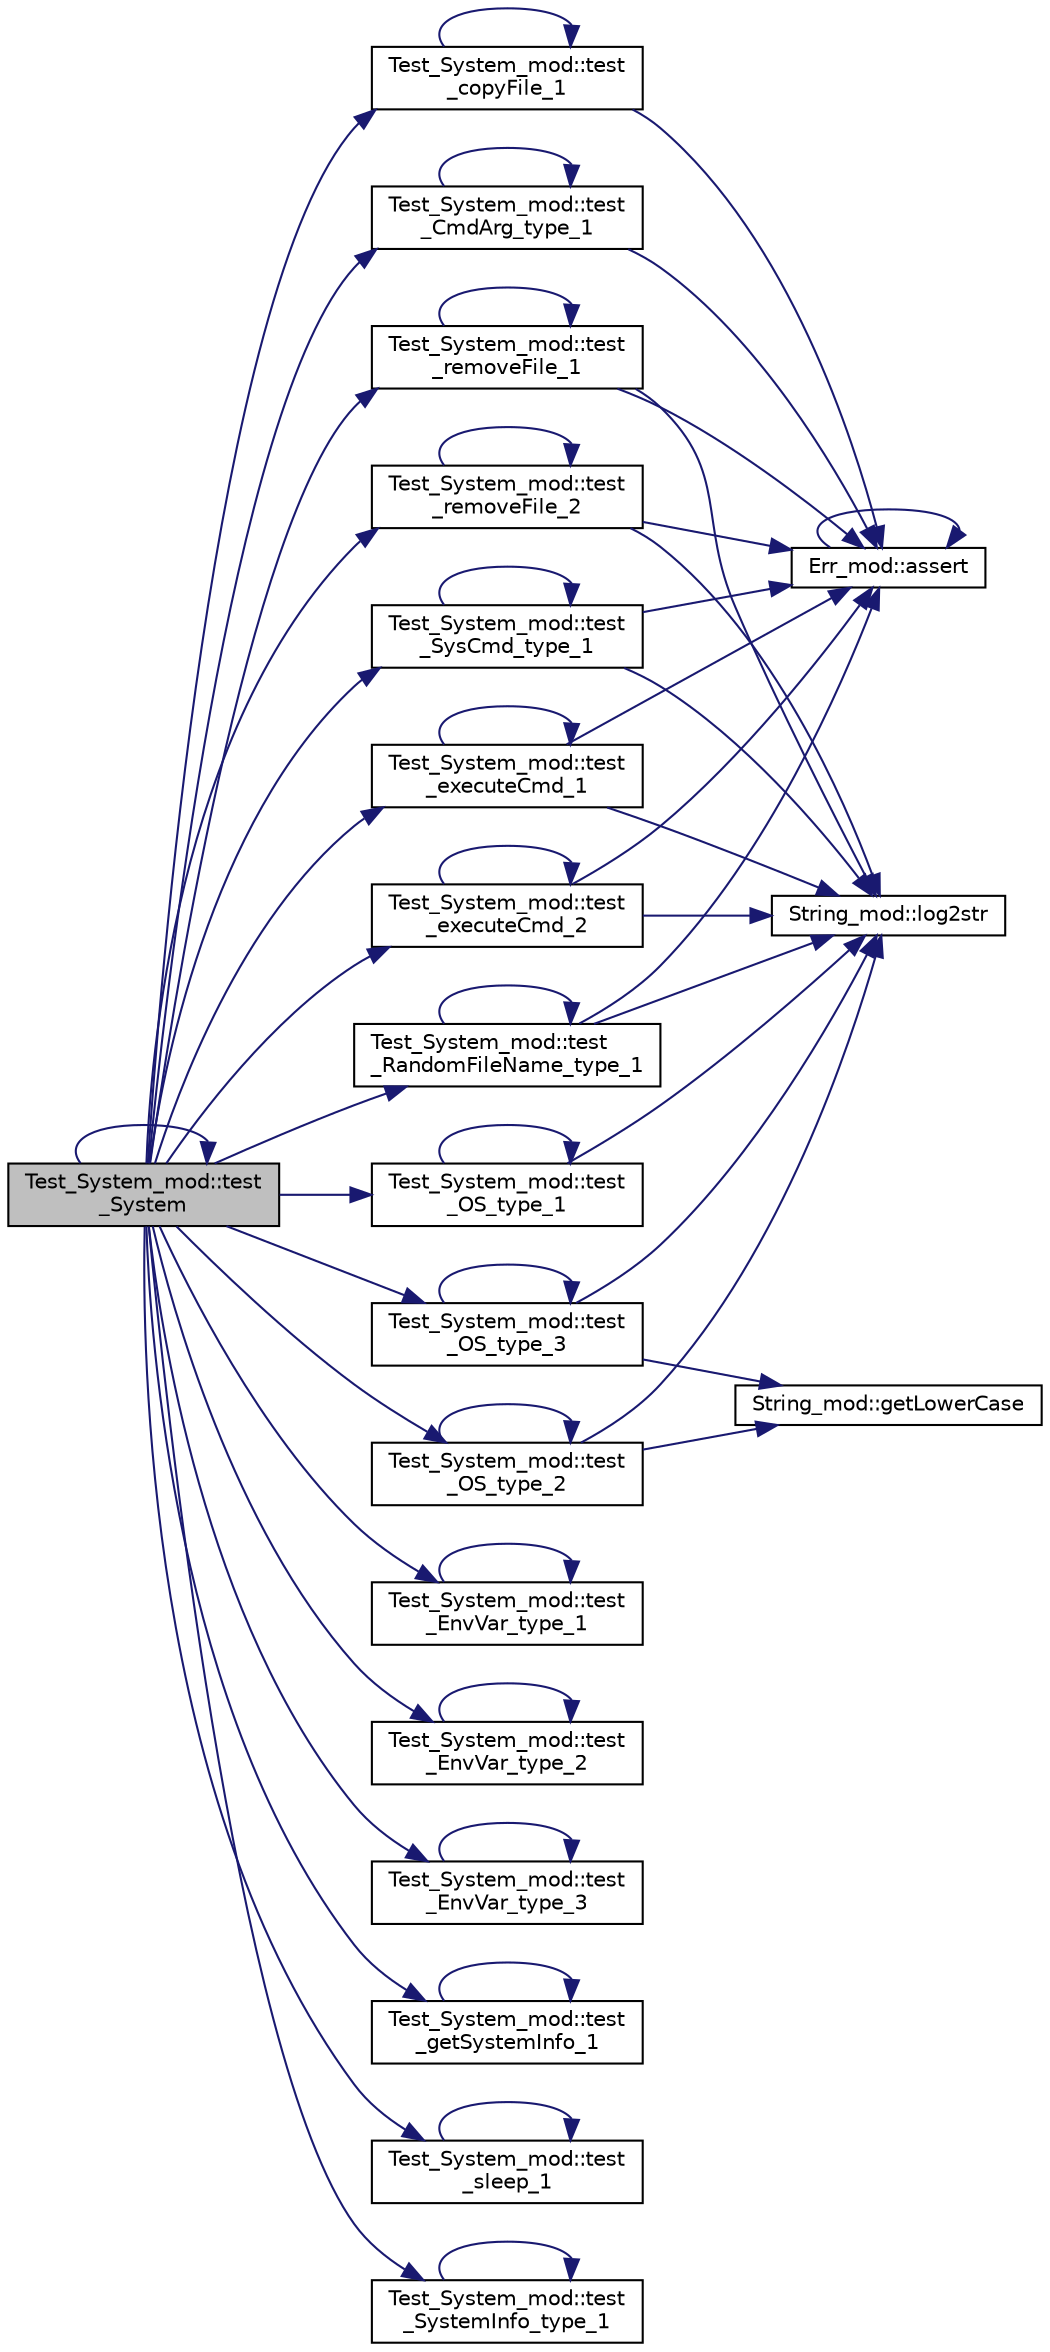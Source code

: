 digraph "Test_System_mod::test_System"
{
 // LATEX_PDF_SIZE
  edge [fontname="Helvetica",fontsize="10",labelfontname="Helvetica",labelfontsize="10"];
  node [fontname="Helvetica",fontsize="10",shape=record];
  rankdir="LR";
  Node1 [label="Test_System_mod::test\l_System",height=0.2,width=0.4,color="black", fillcolor="grey75", style="filled", fontcolor="black",tooltip=" "];
  Node1 -> Node2 [color="midnightblue",fontsize="10",style="solid",fontname="Helvetica"];
  Node2 [label="Test_System_mod::test\l_CmdArg_type_1",height=0.2,width=0.4,color="black", fillcolor="white", style="filled",URL="$namespaceTest__System__mod.html#a56a58918b2888e7ea0fa691de93cdeb3",tooltip="Test whether input command line arguments can be successfully retrieved."];
  Node2 -> Node3 [color="midnightblue",fontsize="10",style="solid",fontname="Helvetica"];
  Node3 [label="Err_mod::assert",height=0.2,width=0.4,color="black", fillcolor="white", style="filled",URL="$namespaceErr__mod.html#a36a83db6a4f7bbdd52e4e1a4da550e31",tooltip="Verify the assertion holds. If not, print the (optional) input message on stdout and return or error-..."];
  Node3 -> Node3 [color="midnightblue",fontsize="10",style="solid",fontname="Helvetica"];
  Node2 -> Node2 [color="midnightblue",fontsize="10",style="solid",fontname="Helvetica"];
  Node1 -> Node4 [color="midnightblue",fontsize="10",style="solid",fontname="Helvetica"];
  Node4 [label="Test_System_mod::test\l_copyFile_1",height=0.2,width=0.4,color="black", fillcolor="white", style="filled",URL="$namespaceTest__System__mod.html#a565af63471d07ed5141a03558abc3bd9",tooltip=" "];
  Node4 -> Node3 [color="midnightblue",fontsize="10",style="solid",fontname="Helvetica"];
  Node4 -> Node4 [color="midnightblue",fontsize="10",style="solid",fontname="Helvetica"];
  Node1 -> Node5 [color="midnightblue",fontsize="10",style="solid",fontname="Helvetica"];
  Node5 [label="Test_System_mod::test\l_EnvVar_type_1",height=0.2,width=0.4,color="black", fillcolor="white", style="filled",URL="$namespaceTest__System__mod.html#a43fd8159ffe52170057e95d4e0c38d63",tooltip="Test whether environmental variables can be successfully queried."];
  Node5 -> Node5 [color="midnightblue",fontsize="10",style="solid",fontname="Helvetica"];
  Node1 -> Node6 [color="midnightblue",fontsize="10",style="solid",fontname="Helvetica"];
  Node6 [label="Test_System_mod::test\l_EnvVar_type_2",height=0.2,width=0.4,color="black", fillcolor="white", style="filled",URL="$namespaceTest__System__mod.html#ab0121f340538dae91c97cc5cdcba0a7b",tooltip="Test whether environmental variables can be successfully queried."];
  Node6 -> Node6 [color="midnightblue",fontsize="10",style="solid",fontname="Helvetica"];
  Node1 -> Node7 [color="midnightblue",fontsize="10",style="solid",fontname="Helvetica"];
  Node7 [label="Test_System_mod::test\l_EnvVar_type_3",height=0.2,width=0.4,color="black", fillcolor="white", style="filled",URL="$namespaceTest__System__mod.html#a26054fb4e3bf2d05710adc7965bc8431",tooltip="Test whether environmental variables can be successfully queried."];
  Node7 -> Node7 [color="midnightblue",fontsize="10",style="solid",fontname="Helvetica"];
  Node1 -> Node8 [color="midnightblue",fontsize="10",style="solid",fontname="Helvetica"];
  Node8 [label="Test_System_mod::test\l_executeCmd_1",height=0.2,width=0.4,color="black", fillcolor="white", style="filled",URL="$namespaceTest__System__mod.html#a8d37f80583c104a3dfb6b99a897feb26",tooltip="Test the success of a SysCmd action."];
  Node8 -> Node3 [color="midnightblue",fontsize="10",style="solid",fontname="Helvetica"];
  Node8 -> Node9 [color="midnightblue",fontsize="10",style="solid",fontname="Helvetica"];
  Node9 [label="String_mod::log2str",height=0.2,width=0.4,color="black", fillcolor="white", style="filled",URL="$namespaceString__mod.html#ae6466d5ac218cfc89e869bebdec2ddd3",tooltip="Convert the input logical value to value and return the result."];
  Node8 -> Node8 [color="midnightblue",fontsize="10",style="solid",fontname="Helvetica"];
  Node1 -> Node10 [color="midnightblue",fontsize="10",style="solid",fontname="Helvetica"];
  Node10 [label="Test_System_mod::test\l_executeCmd_2",height=0.2,width=0.4,color="black", fillcolor="white", style="filled",URL="$namespaceTest__System__mod.html#a733db17082cd5058dbc8d19e6f620909",tooltip="Test the success of a SysCmd action."];
  Node10 -> Node3 [color="midnightblue",fontsize="10",style="solid",fontname="Helvetica"];
  Node10 -> Node9 [color="midnightblue",fontsize="10",style="solid",fontname="Helvetica"];
  Node10 -> Node10 [color="midnightblue",fontsize="10",style="solid",fontname="Helvetica"];
  Node1 -> Node11 [color="midnightblue",fontsize="10",style="solid",fontname="Helvetica"];
  Node11 [label="Test_System_mod::test\l_getSystemInfo_1",height=0.2,width=0.4,color="black", fillcolor="white", style="filled",URL="$namespaceTest__System__mod.html#a9a276bf5a7b9db66c140bd2202ebc7e9",tooltip="Obtain the system info without providing the cachefile name, in which case, no cache file will be gen..."];
  Node11 -> Node11 [color="midnightblue",fontsize="10",style="solid",fontname="Helvetica"];
  Node1 -> Node12 [color="midnightblue",fontsize="10",style="solid",fontname="Helvetica"];
  Node12 [label="Test_System_mod::test\l_OS_type_1",height=0.2,width=0.4,color="black", fillcolor="white", style="filled",URL="$namespaceTest__System__mod.html#aabfd080659733c4a852c62ccd400599b",tooltip="Query Shell first and then OS to ensure caching the Shell query results work correctly."];
  Node12 -> Node9 [color="midnightblue",fontsize="10",style="solid",fontname="Helvetica"];
  Node12 -> Node12 [color="midnightblue",fontsize="10",style="solid",fontname="Helvetica"];
  Node1 -> Node13 [color="midnightblue",fontsize="10",style="solid",fontname="Helvetica"];
  Node13 [label="Test_System_mod::test\l_OS_type_2",height=0.2,width=0.4,color="black", fillcolor="white", style="filled",URL="$namespaceTest__System__mod.html#a86976d55b3a779d9a8c0064155e9cd4a",tooltip="Query Shell first and then OS to ensure caching the Shell query results work correctly."];
  Node13 -> Node14 [color="midnightblue",fontsize="10",style="solid",fontname="Helvetica"];
  Node14 [label="String_mod::getLowerCase",height=0.2,width=0.4,color="black", fillcolor="white", style="filled",URL="$namespaceString__mod.html#ade10dffb10b5ed445fec280457aa9eb4",tooltip="Return the lowercase of the input assumed-size character vector."];
  Node13 -> Node9 [color="midnightblue",fontsize="10",style="solid",fontname="Helvetica"];
  Node13 -> Node13 [color="midnightblue",fontsize="10",style="solid",fontname="Helvetica"];
  Node1 -> Node15 [color="midnightblue",fontsize="10",style="solid",fontname="Helvetica"];
  Node15 [label="Test_System_mod::test\l_OS_type_3",height=0.2,width=0.4,color="black", fillcolor="white", style="filled",URL="$namespaceTest__System__mod.html#ada729e6f3789a1df730ac21f58d5a334",tooltip="Query OS first without shell query and then query OS with shell. This will test the remaining uncover..."];
  Node15 -> Node14 [color="midnightblue",fontsize="10",style="solid",fontname="Helvetica"];
  Node15 -> Node9 [color="midnightblue",fontsize="10",style="solid",fontname="Helvetica"];
  Node15 -> Node15 [color="midnightblue",fontsize="10",style="solid",fontname="Helvetica"];
  Node1 -> Node16 [color="midnightblue",fontsize="10",style="solid",fontname="Helvetica"];
  Node16 [label="Test_System_mod::test\l_RandomFileName_type_1",height=0.2,width=0.4,color="black", fillcolor="white", style="filled",URL="$namespaceTest__System__mod.html#a01a2cd59ef11eed36ed68dc782e934af",tooltip=" "];
  Node16 -> Node3 [color="midnightblue",fontsize="10",style="solid",fontname="Helvetica"];
  Node16 -> Node9 [color="midnightblue",fontsize="10",style="solid",fontname="Helvetica"];
  Node16 -> Node16 [color="midnightblue",fontsize="10",style="solid",fontname="Helvetica"];
  Node1 -> Node17 [color="midnightblue",fontsize="10",style="solid",fontname="Helvetica"];
  Node17 [label="Test_System_mod::test\l_removeFile_1",height=0.2,width=0.4,color="black", fillcolor="white", style="filled",URL="$namespaceTest__System__mod.html#ac6a0b8f1418d4f7d6802825735cb483b",tooltip=" "];
  Node17 -> Node3 [color="midnightblue",fontsize="10",style="solid",fontname="Helvetica"];
  Node17 -> Node9 [color="midnightblue",fontsize="10",style="solid",fontname="Helvetica"];
  Node17 -> Node17 [color="midnightblue",fontsize="10",style="solid",fontname="Helvetica"];
  Node1 -> Node18 [color="midnightblue",fontsize="10",style="solid",fontname="Helvetica"];
  Node18 [label="Test_System_mod::test\l_removeFile_2",height=0.2,width=0.4,color="black", fillcolor="white", style="filled",URL="$namespaceTest__System__mod.html#ad644822077090bcceb7ff8ad0949da25",tooltip=" "];
  Node18 -> Node3 [color="midnightblue",fontsize="10",style="solid",fontname="Helvetica"];
  Node18 -> Node9 [color="midnightblue",fontsize="10",style="solid",fontname="Helvetica"];
  Node18 -> Node18 [color="midnightblue",fontsize="10",style="solid",fontname="Helvetica"];
  Node1 -> Node19 [color="midnightblue",fontsize="10",style="solid",fontname="Helvetica"];
  Node19 [label="Test_System_mod::test\l_sleep_1",height=0.2,width=0.4,color="black", fillcolor="white", style="filled",URL="$namespaceTest__System__mod.html#a353061e7c3438eda1c84de9b4ca8f8bf",tooltip=" "];
  Node19 -> Node19 [color="midnightblue",fontsize="10",style="solid",fontname="Helvetica"];
  Node1 -> Node20 [color="midnightblue",fontsize="10",style="solid",fontname="Helvetica"];
  Node20 [label="Test_System_mod::test\l_SysCmd_type_1",height=0.2,width=0.4,color="black", fillcolor="white", style="filled",URL="$namespaceTest__System__mod.html#a6ba8a4348e2457b775dd061d40f33cb8",tooltip="Test the success of a SysCmd action."];
  Node20 -> Node3 [color="midnightblue",fontsize="10",style="solid",fontname="Helvetica"];
  Node20 -> Node9 [color="midnightblue",fontsize="10",style="solid",fontname="Helvetica"];
  Node20 -> Node20 [color="midnightblue",fontsize="10",style="solid",fontname="Helvetica"];
  Node1 -> Node1 [color="midnightblue",fontsize="10",style="solid",fontname="Helvetica"];
  Node1 -> Node21 [color="midnightblue",fontsize="10",style="solid",fontname="Helvetica"];
  Node21 [label="Test_System_mod::test\l_SystemInfo_type_1",height=0.2,width=0.4,color="black", fillcolor="white", style="filled",URL="$namespaceTest__System__mod.html#ad6c0bceacd0aaa222ce386c050d40c81",tooltip=" "];
  Node21 -> Node21 [color="midnightblue",fontsize="10",style="solid",fontname="Helvetica"];
}
